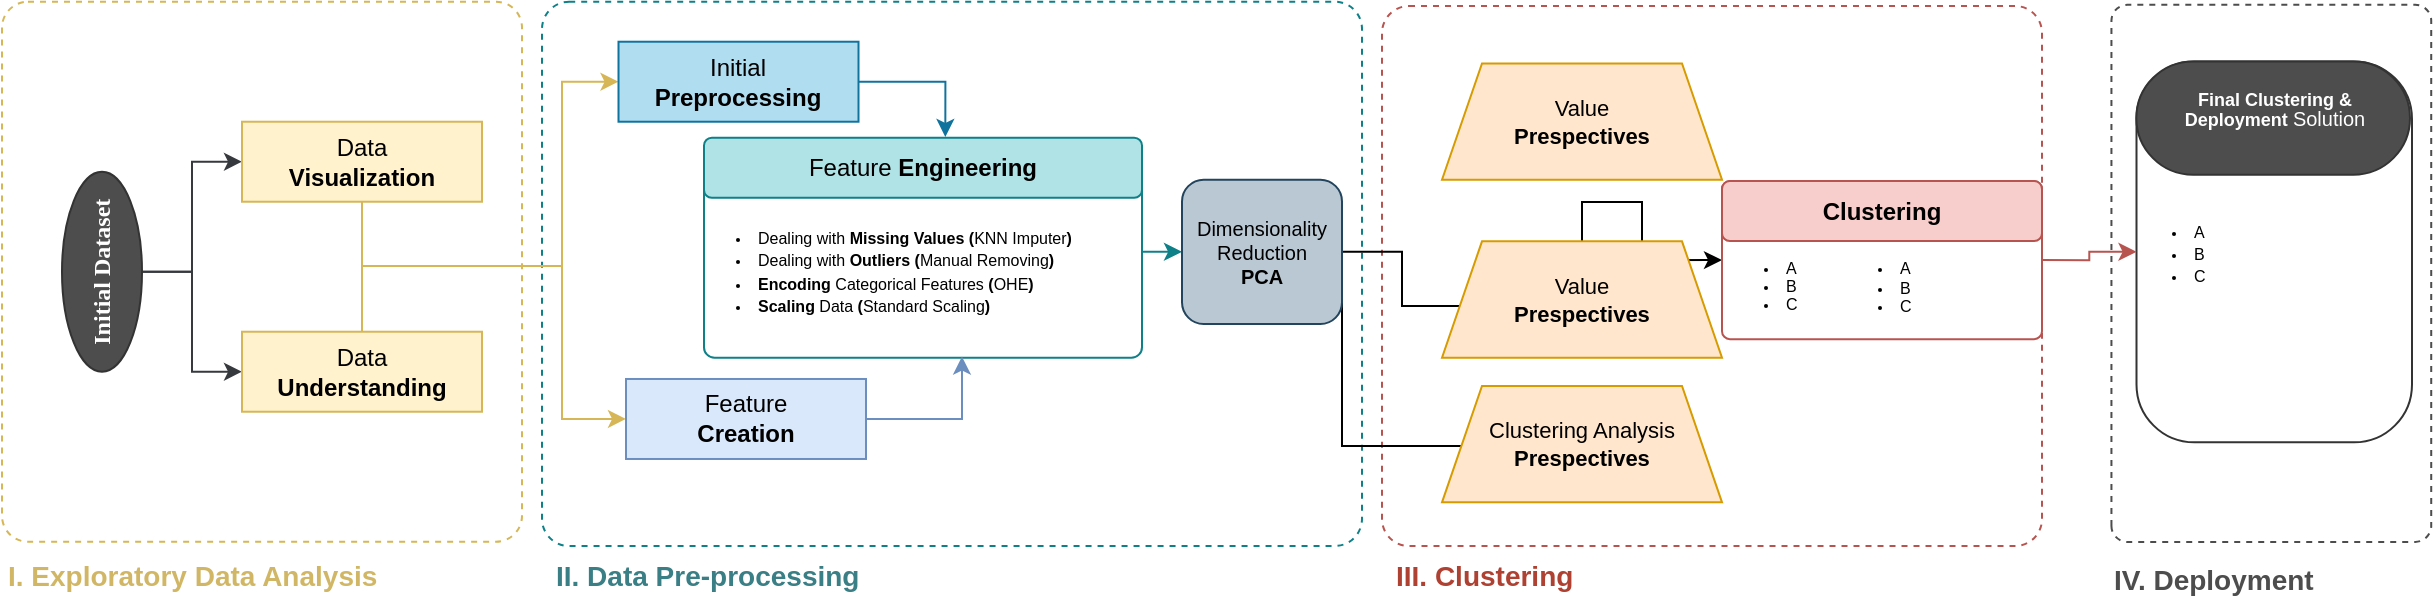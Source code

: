 <mxfile version="26.0.1">
  <diagram id="GnySpQE1Cpet4CN0fvD1" name="Page-1">
    <mxGraphModel dx="2352" dy="414" grid="1" gridSize="10" guides="1" tooltips="1" connect="1" arrows="1" fold="1" page="1" pageScale="1" pageWidth="827" pageHeight="1169" math="0" shadow="0">
      <root>
        <mxCell id="0" />
        <mxCell id="1" parent="0" />
        <mxCell id="51" value="" style="rounded=1;whiteSpace=wrap;html=1;labelBackgroundColor=none;dashed=1;fillColor=none;arcSize=5;strokeColor=#b85450;movable=1;resizable=1;rotatable=1;deletable=1;editable=1;connectable=1;" parent="1" vertex="1">
          <mxGeometry x="-890" y="140" width="330" height="270" as="geometry" />
        </mxCell>
        <mxCell id="78" value="&lt;ul style=&quot;font-size: 8px;&quot;&gt;&lt;li&gt;A&lt;/li&gt;&lt;li&gt;B&lt;/li&gt;&lt;li&gt;C&lt;/li&gt;&lt;/ul&gt;" style="text;html=1;align=left;verticalAlign=middle;resizable=1;points=[];autosize=1;strokeColor=none;fillColor=none;fontColor=default;movable=1;rotatable=1;deletable=1;editable=1;connectable=1;" parent="1" vertex="1">
          <mxGeometry x="-673.5" y="251.43" width="70" height="60" as="geometry" />
        </mxCell>
        <mxCell id="53" value="" style="rounded=1;whiteSpace=wrap;html=1;labelBackgroundColor=none;dashed=1;fillColor=none;arcSize=5;strokeColor=#4d4d4d;gradientColor=#7ea6e0;rotation=-90;movable=1;resizable=1;rotatable=1;deletable=1;editable=1;connectable=1;" parent="1" vertex="1">
          <mxGeometry x="-579.62" y="193.73" width="268.57" height="159.89" as="geometry" />
        </mxCell>
        <mxCell id="71" value="" style="rounded=1;whiteSpace=wrap;html=1;strokeColor=#333333;fontColor=#AE4132;fillColor=none;arcSize=21;strokeWidth=1;" parent="1" vertex="1">
          <mxGeometry x="-512.75" y="167.69" width="137.75" height="190.48" as="geometry" />
        </mxCell>
        <mxCell id="26" value="" style="rounded=1;whiteSpace=wrap;html=1;labelBackgroundColor=none;dashed=1;fillColor=none;arcSize=5;strokeColor=#0e8088;movable=1;resizable=1;rotatable=1;deletable=1;editable=1;connectable=1;" parent="1" vertex="1">
          <mxGeometry x="-1310" y="137.87" width="410" height="272.13" as="geometry" />
        </mxCell>
        <mxCell id="52" value="&lt;b style=&quot;font-size: 14px;&quot;&gt;III. Clustering&lt;/b&gt;" style="text;whiteSpace=wrap;html=1;rotation=0;fillColor=none;strokeColor=none;fontSize=14;verticalAlign=top;movable=1;resizable=1;rotatable=1;deletable=1;editable=1;connectable=1;fontColor=#AE4132;" parent="1" vertex="1">
          <mxGeometry x="-885" y="409.87" width="260" height="30.13" as="geometry" />
        </mxCell>
        <mxCell id="33" value="&lt;b&gt;&lt;br&gt;&lt;/b&gt;" style="whiteSpace=wrap;html=1;labelBackgroundColor=none;strokeColor=#0e8088;fillColor=none;rounded=1;arcSize=5;movable=1;resizable=1;rotatable=1;deletable=1;editable=1;connectable=1;" parent="1" vertex="1">
          <mxGeometry x="-1229" y="210" width="219" height="105.86" as="geometry" />
        </mxCell>
        <mxCell id="12" value="" style="rounded=1;whiteSpace=wrap;html=1;labelBackgroundColor=none;dashed=1;fillColor=none;arcSize=5;strokeColor=#d6b656;" parent="1" vertex="1">
          <mxGeometry x="-1580" y="137.87" width="260" height="270" as="geometry" />
        </mxCell>
        <mxCell id="5" style="edgeStyle=orthogonalEdgeStyle;html=1;exitX=0.5;exitY=1;exitDx=0;exitDy=0;rounded=0;entryX=0;entryY=0.5;entryDx=0;entryDy=0;fillColor=#eeeeee;strokeColor=#36393d;" parent="1" source="4" target="6" edge="1">
          <mxGeometry relative="1" as="geometry">
            <mxPoint x="-1440" y="257.86" as="targetPoint" />
          </mxGeometry>
        </mxCell>
        <mxCell id="8" style="edgeStyle=orthogonalEdgeStyle;rounded=0;html=1;exitX=0.5;exitY=1;exitDx=0;exitDy=0;entryX=0;entryY=0.5;entryDx=0;entryDy=0;fillColor=#eeeeee;strokeColor=#36393d;" parent="1" source="4" target="7" edge="1">
          <mxGeometry relative="1" as="geometry" />
        </mxCell>
        <mxCell id="4" value="&lt;b&gt;Initial Dataset&lt;/b&gt;" style="ellipse;whiteSpace=wrap;html=1;fillColor=#4D4D4D;strokeColor=#333333;fontColor=#FFFFFF;rounded=1;fontFamily=Calibri;fontSource=https%3A%2F%2Fwww.downloadfonts.io%2Fcalibri-font-family-free%2F;rotation=-90;" parent="1" vertex="1">
          <mxGeometry x="-1580" y="252.86" width="100" height="40" as="geometry" />
        </mxCell>
        <mxCell id="16" value="" style="edgeStyle=orthogonalEdgeStyle;rounded=0;html=1;fontColor=#d6b656;fillColor=#fff2cc;strokeColor=#d6b656;entryX=0;entryY=0.5;entryDx=0;entryDy=0;" parent="1" source="6" target="19" edge="1">
          <mxGeometry relative="1" as="geometry">
            <mxPoint x="-1150" y="200" as="targetPoint" />
            <Array as="points">
              <mxPoint x="-1400" y="270" />
              <mxPoint x="-1300" y="270" />
              <mxPoint x="-1300" y="178" />
            </Array>
          </mxGeometry>
        </mxCell>
        <mxCell id="6" value="Data&lt;br&gt;&lt;b&gt;Visualization&lt;/b&gt;" style="whiteSpace=wrap;html=1;fillColor=#fff2cc;strokeColor=#d6b656;" parent="1" vertex="1">
          <mxGeometry x="-1460" y="197.86" width="120" height="40" as="geometry" />
        </mxCell>
        <mxCell id="17" style="edgeStyle=orthogonalEdgeStyle;rounded=0;html=1;exitX=0.5;exitY=0;exitDx=0;exitDy=0;entryX=0;entryY=0.5;entryDx=0;entryDy=0;fontColor=#d6b656;fillColor=#fff2cc;strokeColor=#d6b656;" parent="1" source="7" target="22" edge="1">
          <mxGeometry relative="1" as="geometry">
            <mxPoint x="-1312.5" y="272.86" as="targetPoint" />
            <Array as="points">
              <mxPoint x="-1400" y="270" />
              <mxPoint x="-1300" y="270" />
              <mxPoint x="-1300" y="347" />
            </Array>
          </mxGeometry>
        </mxCell>
        <mxCell id="7" value="Data&lt;br&gt;&lt;b&gt;Understanding&lt;/b&gt;" style="whiteSpace=wrap;html=1;fillColor=#fff2cc;strokeColor=#d6b656;" parent="1" vertex="1">
          <mxGeometry x="-1460" y="302.86" width="120" height="40" as="geometry" />
        </mxCell>
        <mxCell id="14" value="&lt;b style=&quot;font-size: 14px;&quot;&gt;I. Exploratory Data Analysis&lt;/b&gt;" style="text;whiteSpace=wrap;html=1;rotation=0;fillColor=none;strokeColor=none;fontColor=#d1b765;fontSize=14;verticalAlign=top;" parent="1" vertex="1">
          <mxGeometry x="-1579" y="409.87" width="259" height="30.13" as="geometry" />
        </mxCell>
        <mxCell id="65" style="html=1;exitX=1;exitY=0.5;exitDx=0;exitDy=0;entryX=0.551;entryY=-0.012;entryDx=0;entryDy=0;fillColor=#b1ddf0;strokeColor=#10739e;rounded=0;movable=1;resizable=1;rotatable=1;deletable=1;editable=1;connectable=1;edgeStyle=orthogonalEdgeStyle;entryPerimeter=0;" parent="1" source="19" target="31" edge="1">
          <mxGeometry relative="1" as="geometry" />
        </mxCell>
        <mxCell id="19" value="Initial &lt;br&gt;&lt;b&gt;Preprocessing&lt;/b&gt;" style="whiteSpace=wrap;html=1;fillColor=#b1ddf0;strokeColor=#10739e;movable=1;resizable=1;rotatable=1;deletable=1;editable=1;connectable=1;" parent="1" vertex="1">
          <mxGeometry x="-1271.75" y="157.86" width="120" height="40" as="geometry" />
        </mxCell>
        <mxCell id="27" value="&lt;b style=&quot;font-size: 14px;&quot;&gt;&lt;font color=&quot;#3a7e86&quot; face=&quot;Helvetica&quot;&gt;II.&amp;nbsp;Data Pre-processing&lt;/font&gt;&lt;/b&gt;" style="text;whiteSpace=wrap;html=1;rotation=0;fillColor=none;strokeColor=none;fontColor=#1A3300;fontFamily=Calibri;fontSource=https%3A%2F%2Fwww.downloadfonts.io%2Fcalibri-font-family-free%2F;fontSize=14;verticalAlign=top;movable=1;resizable=1;rotatable=1;deletable=1;editable=1;connectable=1;" parent="1" vertex="1">
          <mxGeometry x="-1305.5" y="409.87" width="187.5" height="30.13" as="geometry" />
        </mxCell>
        <mxCell id="31" value="Feature &lt;b&gt;Engineering&lt;br&gt;&lt;/b&gt;" style="whiteSpace=wrap;html=1;labelBackgroundColor=none;strokeColor=#0e8088;fillColor=#b0e3e6;rounded=1;arcSize=13;movable=1;resizable=1;rotatable=1;deletable=1;editable=1;connectable=1;" parent="1" vertex="1">
          <mxGeometry x="-1229" y="205.86" width="219" height="30" as="geometry" />
        </mxCell>
        <mxCell id="67" style="edgeStyle=none;html=1;entryX=0;entryY=0.5;entryDx=0;entryDy=0;fontColor=#d1b765;exitX=1;exitY=0.5;exitDx=0;exitDy=0;fillColor=#b0e3e6;strokeColor=#0e8088;" parent="1" source="33" target="34" edge="1">
          <mxGeometry relative="1" as="geometry">
            <mxPoint x="-1030" y="286" as="sourcePoint" />
          </mxGeometry>
        </mxCell>
        <mxCell id="32" value="&lt;ul style=&quot;font-size: 8px; line-height: 140%;&quot;&gt;&lt;li&gt;Dealing with &lt;b&gt;Missing Values (&lt;/b&gt;KNN Imputer&lt;b&gt;)&lt;/b&gt;&lt;/li&gt;&lt;li&gt;Dealing with &lt;b&gt;Outliers (&lt;/b&gt;Manual Removing&lt;b&gt;)&lt;/b&gt;&lt;/li&gt;&lt;li&gt;&lt;b&gt;Encoding &lt;/b&gt;Categorical Features &lt;b&gt;(&lt;/b&gt;OHE&lt;b&gt;)&lt;/b&gt;&lt;/li&gt;&lt;li&gt;&lt;b&gt;Scaling&lt;/b&gt; Data &lt;b&gt;(&lt;/b&gt;Standard Scaling&lt;b&gt;)&lt;/b&gt;&lt;/li&gt;&lt;/ul&gt;" style="text;html=1;align=left;verticalAlign=middle;resizable=1;points=[];autosize=1;strokeColor=none;fillColor=none;fontColor=default;movable=1;rotatable=1;deletable=1;editable=1;connectable=1;" parent="1" vertex="1">
          <mxGeometry x="-1244" y="234.29" width="220" height="77.14" as="geometry" />
        </mxCell>
        <mxCell id="bf_u5f7UV2aubpN4MH78-79" style="edgeStyle=orthogonalEdgeStyle;rounded=0;orthogonalLoop=1;jettySize=auto;html=1;exitX=1;exitY=0.5;exitDx=0;exitDy=0;entryX=0;entryY=0.5;entryDx=0;entryDy=0;" edge="1" parent="1" source="34" target="45">
          <mxGeometry relative="1" as="geometry">
            <Array as="points">
              <mxPoint x="-880" y="263" />
              <mxPoint x="-880" y="290" />
              <mxPoint x="-815" y="290" />
            </Array>
          </mxGeometry>
        </mxCell>
        <mxCell id="bf_u5f7UV2aubpN4MH78-92" style="edgeStyle=orthogonalEdgeStyle;rounded=0;orthogonalLoop=1;jettySize=auto;html=1;exitX=1;exitY=0.75;exitDx=0;exitDy=0;entryX=0;entryY=0.5;entryDx=0;entryDy=0;" edge="1" parent="1" source="34" target="bf_u5f7UV2aubpN4MH78-89">
          <mxGeometry relative="1" as="geometry">
            <Array as="points">
              <mxPoint x="-910" y="360" />
              <mxPoint x="-840" y="360" />
            </Array>
          </mxGeometry>
        </mxCell>
        <mxCell id="34" value="&lt;font style=&quot;font-size: 10px;&quot;&gt;Dimensionality Reduction&lt;br&gt;&lt;b&gt;PCA&lt;/b&gt;&lt;/font&gt;" style="whiteSpace=wrap;html=1;rounded=1;labelBackgroundColor=none;strokeColor=#23445d;fontSize=8;fillColor=#bac8d3;movable=1;resizable=1;rotatable=1;deletable=1;editable=1;connectable=1;" parent="1" vertex="1">
          <mxGeometry x="-990" y="226.89" width="80" height="72.07" as="geometry" />
        </mxCell>
        <mxCell id="bf_u5f7UV2aubpN4MH78-90" style="edgeStyle=orthogonalEdgeStyle;rounded=0;orthogonalLoop=1;jettySize=auto;html=1;entryX=0;entryY=0.5;entryDx=0;entryDy=0;" edge="1" parent="1" source="45" target="62">
          <mxGeometry relative="1" as="geometry">
            <Array as="points">
              <mxPoint x="-790" y="238" />
              <mxPoint x="-760" y="238" />
              <mxPoint x="-760" y="267" />
            </Array>
          </mxGeometry>
        </mxCell>
        <mxCell id="45" value="&lt;font style=&quot;&quot;&gt;&lt;span style=&quot;font-size: 11px;&quot;&gt;Value&lt;/span&gt;&lt;/font&gt;&lt;div&gt;&lt;font style=&quot;&quot;&gt;&lt;b style=&quot;font-size: 11px;&quot;&gt;Prespectives&lt;/b&gt;&lt;/font&gt;&lt;/div&gt;" style="shape=trapezoid;perimeter=trapezoidPerimeter;whiteSpace=wrap;html=1;fixedSize=1;rounded=0;glass=0;labelBackgroundColor=none;sketch=0;strokeColor=#d79b00;strokeWidth=1;fontSize=6;fillColor=#ffe6cc;movable=1;resizable=1;rotatable=1;deletable=1;editable=1;connectable=1;rotation=0;" parent="1" vertex="1">
          <mxGeometry x="-860" y="257.68" width="140" height="58.18" as="geometry" />
        </mxCell>
        <mxCell id="54" value="&lt;b style=&quot;font-size: 14px;&quot;&gt;IV. Deployment&lt;/b&gt;" style="text;whiteSpace=wrap;html=1;rotation=0;fillColor=none;strokeColor=none;fontSize=14;gradientColor=#b3b3b3;fontColor=#4d4d4d;movable=1;resizable=1;rotatable=1;deletable=1;editable=1;connectable=1;" parent="1" vertex="1">
          <mxGeometry x="-526.21" y="412.1" width="141" height="30.13" as="geometry" />
        </mxCell>
        <mxCell id="66" style="edgeStyle=orthogonalEdgeStyle;html=1;exitX=1;exitY=0.5;exitDx=0;exitDy=0;rounded=0;fillColor=#dae8fc;strokeColor=#6c8ebf;movable=1;resizable=1;rotatable=1;deletable=1;editable=1;connectable=1;entryX=0.59;entryY=0.995;entryDx=0;entryDy=0;entryPerimeter=0;" parent="1" source="22" target="33" edge="1">
          <mxGeometry relative="1" as="geometry">
            <mxPoint x="-1100" y="310" as="targetPoint" />
            <Array as="points">
              <mxPoint x="-1100" y="347" />
              <mxPoint x="-1100" y="315" />
            </Array>
          </mxGeometry>
        </mxCell>
        <mxCell id="22" value="Feature&lt;br&gt;&lt;b&gt;Creation&lt;/b&gt;" style="whiteSpace=wrap;html=1;fillColor=#dae8fc;strokeColor=#6c8ebf;movable=1;resizable=1;rotatable=1;deletable=1;editable=1;connectable=1;" parent="1" vertex="1">
          <mxGeometry x="-1268" y="326.49" width="120" height="40" as="geometry" />
        </mxCell>
        <mxCell id="75" style="edgeStyle=orthogonalEdgeStyle;shape=connector;rounded=0;html=1;exitX=1;exitY=0.5;exitDx=0;exitDy=0;entryX=0;entryY=0.5;entryDx=0;entryDy=0;labelBackgroundColor=default;strokeColor=#b85450;fontFamily=Helvetica;fontSize=11;fontColor=default;endArrow=classic;fillColor=#f8cecc;" parent="1" source="62" target="71" edge="1">
          <mxGeometry relative="1" as="geometry" />
        </mxCell>
        <mxCell id="62" value="&lt;b&gt;&lt;br&gt;&lt;/b&gt;" style="whiteSpace=wrap;html=1;labelBackgroundColor=none;strokeColor=#b85450;fillColor=none;rounded=1;arcSize=5;movable=1;resizable=1;rotatable=1;deletable=1;editable=1;connectable=1;" parent="1" vertex="1">
          <mxGeometry x="-720" y="227.54" width="160" height="79.03" as="geometry" />
        </mxCell>
        <mxCell id="63" value="&lt;b&gt;Clustering&lt;br&gt;&lt;/b&gt;" style="whiteSpace=wrap;html=1;labelBackgroundColor=none;strokeColor=#b85450;fillColor=#f8cecc;rounded=1;arcSize=13;movable=1;resizable=1;rotatable=1;deletable=1;editable=1;connectable=1;" parent="1" vertex="1">
          <mxGeometry x="-720" y="227.54" width="160" height="30" as="geometry" />
        </mxCell>
        <mxCell id="48" value="&lt;p style=&quot;line-height: 0%;&quot;&gt;&lt;b style=&quot;font-size: 9px;&quot;&gt;Final Clustering&amp;nbsp;&lt;/b&gt;&lt;span style=&quot;font-size: 9px;&quot;&gt;&lt;b&gt;&amp;amp;&lt;/b&gt;&lt;/span&gt;&lt;/p&gt;&lt;p style=&quot;line-height: 0%;&quot;&gt;&lt;b style=&quot;font-size: 9px;&quot;&gt;Deployment &lt;/b&gt;&lt;font size=&quot;1&quot;&gt;Solution&lt;/font&gt;&lt;/p&gt;&lt;p style=&quot;line-height: 0%;&quot;&gt;&lt;b style=&quot;background-color: initial; font-size: 9px;&quot;&gt;&amp;nbsp;&lt;/b&gt;&lt;/p&gt;" style="html=1;dashed=0;whitespace=wrap;shape=mxgraph.dfd.start;fillColor=#4D4D4D;strokeColor=#333333;fontColor=#ffffff;strokeWidth=1;fontSize=10;rotation=0;movable=1;resizable=1;rotatable=1;deletable=1;editable=1;connectable=1;" parent="1" vertex="1">
          <mxGeometry x="-512.83" y="167.69" width="136.83" height="56.68" as="geometry" />
        </mxCell>
        <mxCell id="49" value="&lt;span style=&quot;color: rgb(255, 255, 255);&quot;&gt;&lt;font style=&quot;font-size: 7px;&quot;&gt;WebApp&lt;/font&gt;&lt;/span&gt;" style="text;html=1;align=center;verticalAlign=middle;resizable=1;points=[];autosize=1;strokeColor=none;fillColor=none;fontSize=5;fontColor=#1A3300;rotation=0;movable=1;rotatable=1;deletable=1;editable=1;connectable=1;" parent="1" vertex="1">
          <mxGeometry x="-470.33" y="219.515" width="50" height="20" as="geometry" />
        </mxCell>
        <mxCell id="72" value="&lt;ul style=&quot;font-size: 8px; line-height: 140%;&quot;&gt;&lt;li&gt;A&lt;/li&gt;&lt;li&gt;B&lt;/li&gt;&lt;li&gt;C&lt;/li&gt;&lt;/ul&gt;" style="text;html=1;align=left;verticalAlign=middle;resizable=1;points=[];autosize=1;strokeColor=none;fillColor=none;fontColor=default;movable=1;rotatable=1;deletable=1;editable=1;connectable=1;" parent="1" vertex="1">
          <mxGeometry x="-526.21" y="224.37" width="150.21" height="80" as="geometry" />
        </mxCell>
        <mxCell id="bf_u5f7UV2aubpN4MH78-89" value="&lt;font style=&quot;&quot;&gt;&lt;span style=&quot;font-size: 11px;&quot;&gt;Clustering Analysis&lt;/span&gt;&lt;b style=&quot;font-size: 11px;&quot;&gt; Prespectives&lt;/b&gt;&lt;/font&gt;" style="shape=trapezoid;perimeter=trapezoidPerimeter;whiteSpace=wrap;html=1;fixedSize=1;rounded=0;glass=0;labelBackgroundColor=none;sketch=0;strokeColor=#d79b00;strokeWidth=1;fontSize=6;fillColor=#ffe6cc;movable=1;resizable=1;rotatable=1;deletable=1;editable=1;connectable=1;rotation=0;" vertex="1" parent="1">
          <mxGeometry x="-860" y="330" width="140" height="58.18" as="geometry" />
        </mxCell>
        <mxCell id="bf_u5f7UV2aubpN4MH78-93" value="&lt;font style=&quot;&quot;&gt;&lt;span style=&quot;font-size: 11px;&quot;&gt;Value&lt;/span&gt;&lt;/font&gt;&lt;div&gt;&lt;font style=&quot;&quot;&gt;&lt;b style=&quot;font-size: 11px;&quot;&gt;Prespectives&lt;/b&gt;&lt;/font&gt;&lt;/div&gt;" style="shape=trapezoid;perimeter=trapezoidPerimeter;whiteSpace=wrap;html=1;fixedSize=1;rounded=0;glass=0;labelBackgroundColor=none;sketch=0;strokeColor=#d79b00;strokeWidth=1;fontSize=6;fillColor=#ffe6cc;movable=1;resizable=1;rotatable=1;deletable=1;editable=1;connectable=1;rotation=0;" vertex="1" parent="1">
          <mxGeometry x="-860" y="168.71" width="140" height="58.18" as="geometry" />
        </mxCell>
        <mxCell id="64" value="&lt;ul style=&quot;font-size: 8px; line-height: 110%;&quot;&gt;&lt;li&gt;A&lt;/li&gt;&lt;li&gt;B&lt;/li&gt;&lt;li&gt;C&lt;/li&gt;&lt;/ul&gt;" style="text;html=1;align=left;verticalAlign=middle;resizable=1;points=[];autosize=1;strokeColor=none;fillColor=none;fontColor=default;movable=1;rotatable=1;deletable=1;editable=1;connectable=1;" parent="1" vertex="1">
          <mxGeometry x="-730" y="251.43" width="70" height="60" as="geometry" />
        </mxCell>
      </root>
    </mxGraphModel>
  </diagram>
</mxfile>
